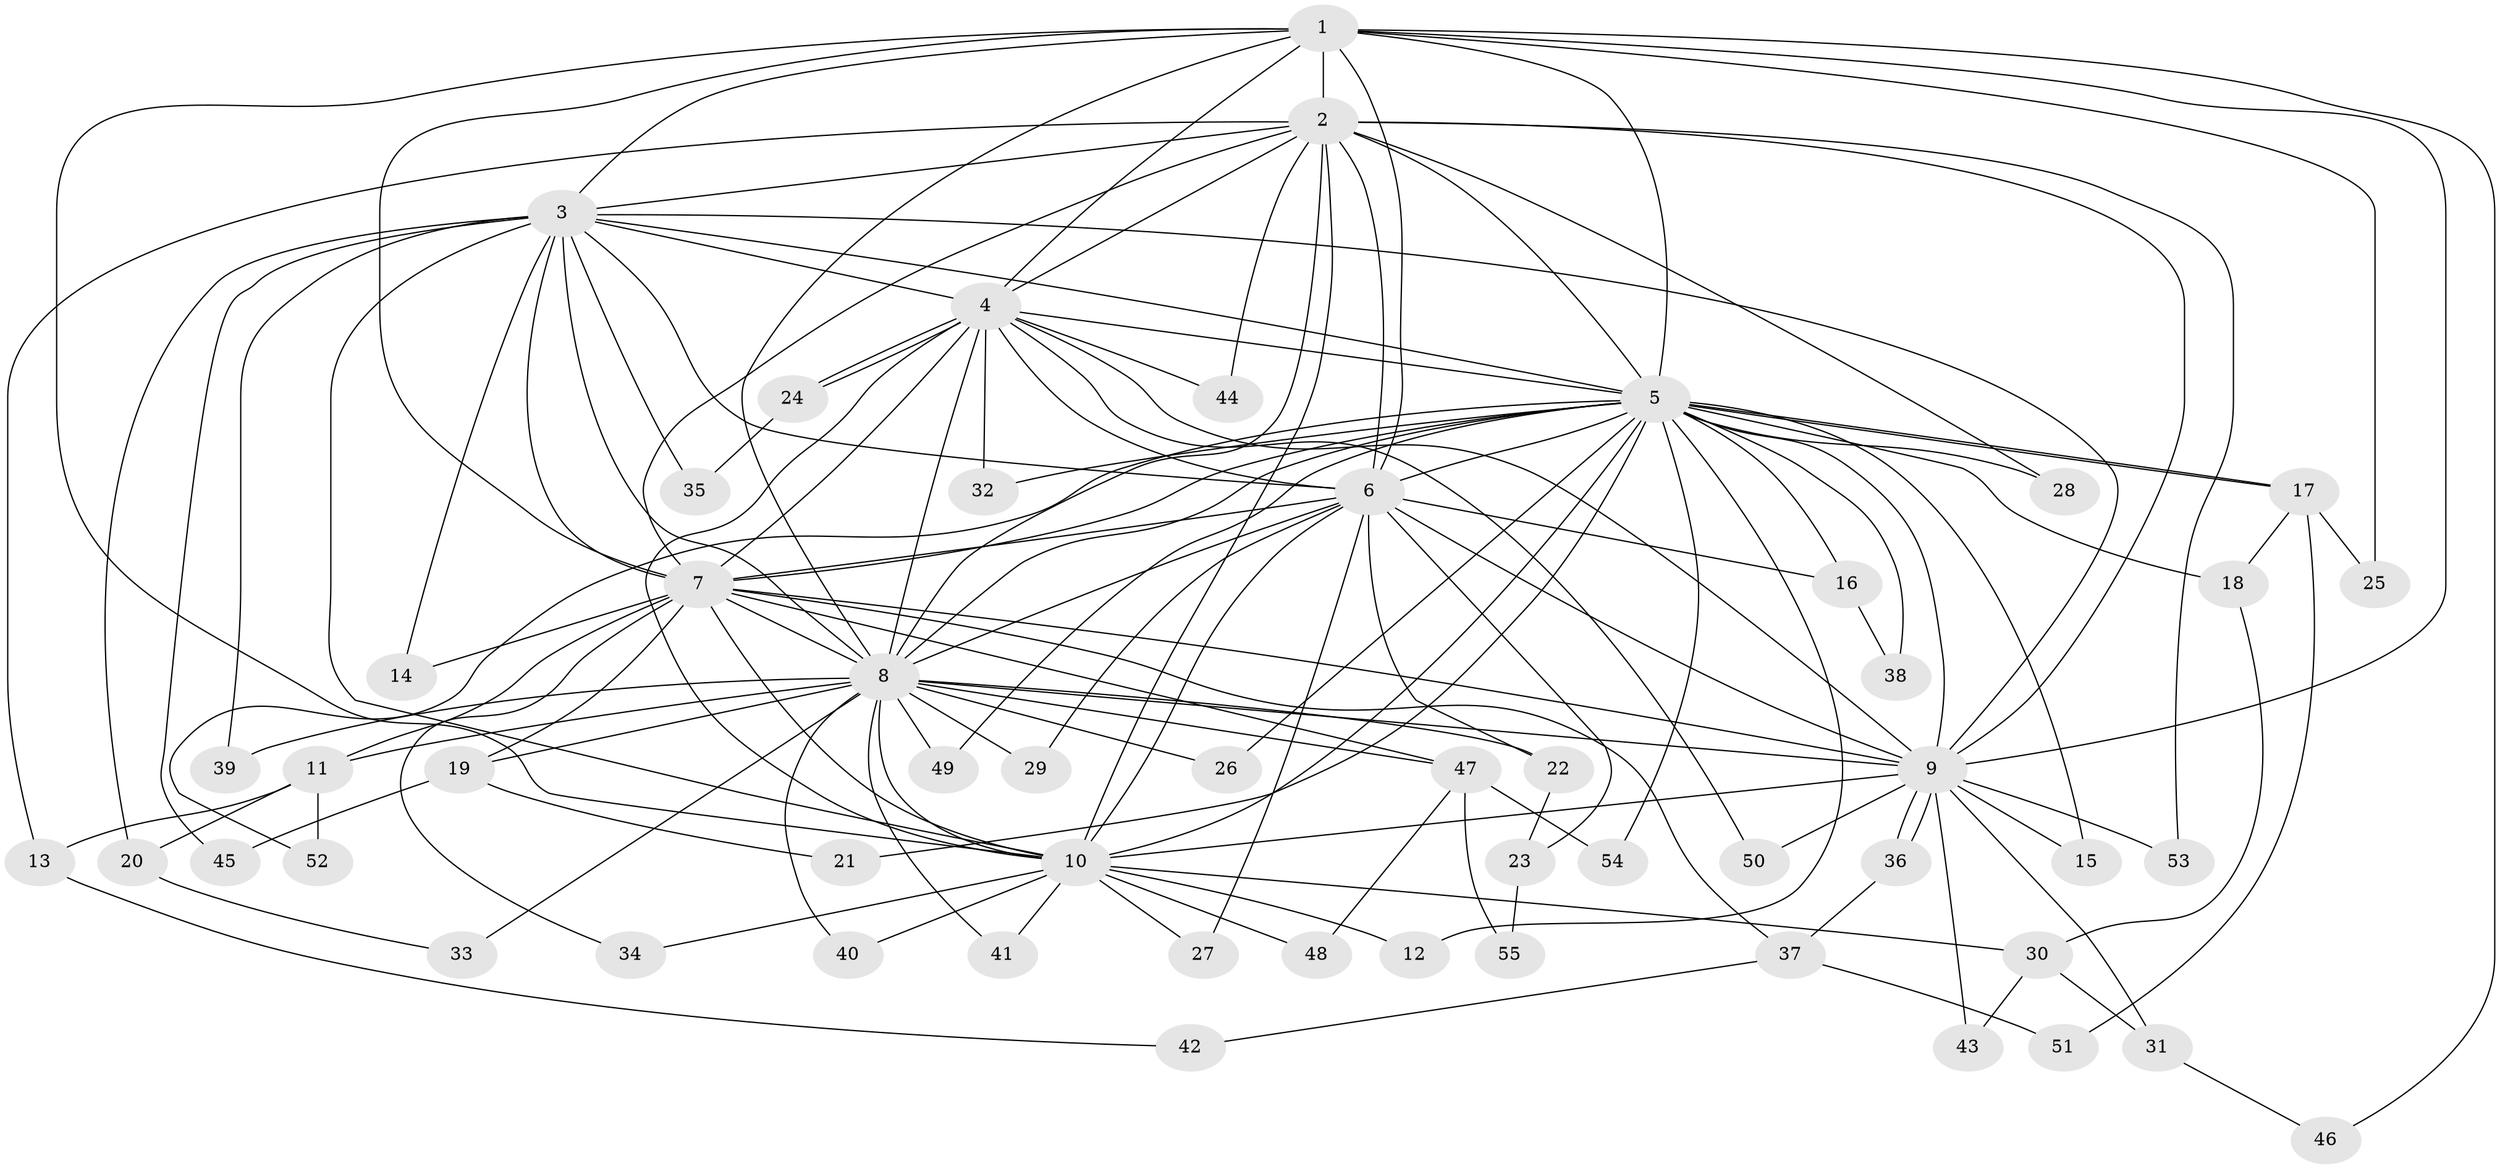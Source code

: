 // coarse degree distribution, {7: 0.030303030303030304, 13: 0.030303030303030304, 18: 0.030303030303030304, 11: 0.030303030303030304, 15: 0.030303030303030304, 10: 0.030303030303030304, 2: 0.5454545454545454, 3: 0.15151515151515152, 5: 0.030303030303030304, 4: 0.09090909090909091}
// Generated by graph-tools (version 1.1) at 2025/17/03/04/25 18:17:47]
// undirected, 55 vertices, 135 edges
graph export_dot {
graph [start="1"]
  node [color=gray90,style=filled];
  1;
  2;
  3;
  4;
  5;
  6;
  7;
  8;
  9;
  10;
  11;
  12;
  13;
  14;
  15;
  16;
  17;
  18;
  19;
  20;
  21;
  22;
  23;
  24;
  25;
  26;
  27;
  28;
  29;
  30;
  31;
  32;
  33;
  34;
  35;
  36;
  37;
  38;
  39;
  40;
  41;
  42;
  43;
  44;
  45;
  46;
  47;
  48;
  49;
  50;
  51;
  52;
  53;
  54;
  55;
  1 -- 2;
  1 -- 3;
  1 -- 4;
  1 -- 5;
  1 -- 6;
  1 -- 7;
  1 -- 8;
  1 -- 9;
  1 -- 10;
  1 -- 25;
  1 -- 46;
  2 -- 3;
  2 -- 4;
  2 -- 5;
  2 -- 6;
  2 -- 7;
  2 -- 8;
  2 -- 9;
  2 -- 10;
  2 -- 13;
  2 -- 28;
  2 -- 44;
  2 -- 53;
  3 -- 4;
  3 -- 5;
  3 -- 6;
  3 -- 7;
  3 -- 8;
  3 -- 9;
  3 -- 10;
  3 -- 14;
  3 -- 20;
  3 -- 35;
  3 -- 39;
  3 -- 45;
  4 -- 5;
  4 -- 6;
  4 -- 7;
  4 -- 8;
  4 -- 9;
  4 -- 10;
  4 -- 24;
  4 -- 24;
  4 -- 32;
  4 -- 44;
  4 -- 50;
  5 -- 6;
  5 -- 7;
  5 -- 8;
  5 -- 9;
  5 -- 10;
  5 -- 12;
  5 -- 15;
  5 -- 16;
  5 -- 17;
  5 -- 17;
  5 -- 18;
  5 -- 21;
  5 -- 26;
  5 -- 28;
  5 -- 32;
  5 -- 38;
  5 -- 49;
  5 -- 52;
  5 -- 54;
  6 -- 7;
  6 -- 8;
  6 -- 9;
  6 -- 10;
  6 -- 16;
  6 -- 22;
  6 -- 23;
  6 -- 27;
  6 -- 29;
  7 -- 8;
  7 -- 9;
  7 -- 10;
  7 -- 11;
  7 -- 14;
  7 -- 19;
  7 -- 34;
  7 -- 37;
  7 -- 47;
  8 -- 9;
  8 -- 10;
  8 -- 11;
  8 -- 19;
  8 -- 22;
  8 -- 26;
  8 -- 29;
  8 -- 33;
  8 -- 39;
  8 -- 40;
  8 -- 41;
  8 -- 47;
  8 -- 49;
  9 -- 10;
  9 -- 15;
  9 -- 31;
  9 -- 36;
  9 -- 36;
  9 -- 43;
  9 -- 50;
  9 -- 53;
  10 -- 12;
  10 -- 27;
  10 -- 30;
  10 -- 34;
  10 -- 40;
  10 -- 41;
  10 -- 48;
  11 -- 13;
  11 -- 20;
  11 -- 52;
  13 -- 42;
  16 -- 38;
  17 -- 18;
  17 -- 25;
  17 -- 51;
  18 -- 30;
  19 -- 21;
  19 -- 45;
  20 -- 33;
  22 -- 23;
  23 -- 55;
  24 -- 35;
  30 -- 31;
  30 -- 43;
  31 -- 46;
  36 -- 37;
  37 -- 42;
  37 -- 51;
  47 -- 48;
  47 -- 54;
  47 -- 55;
}
